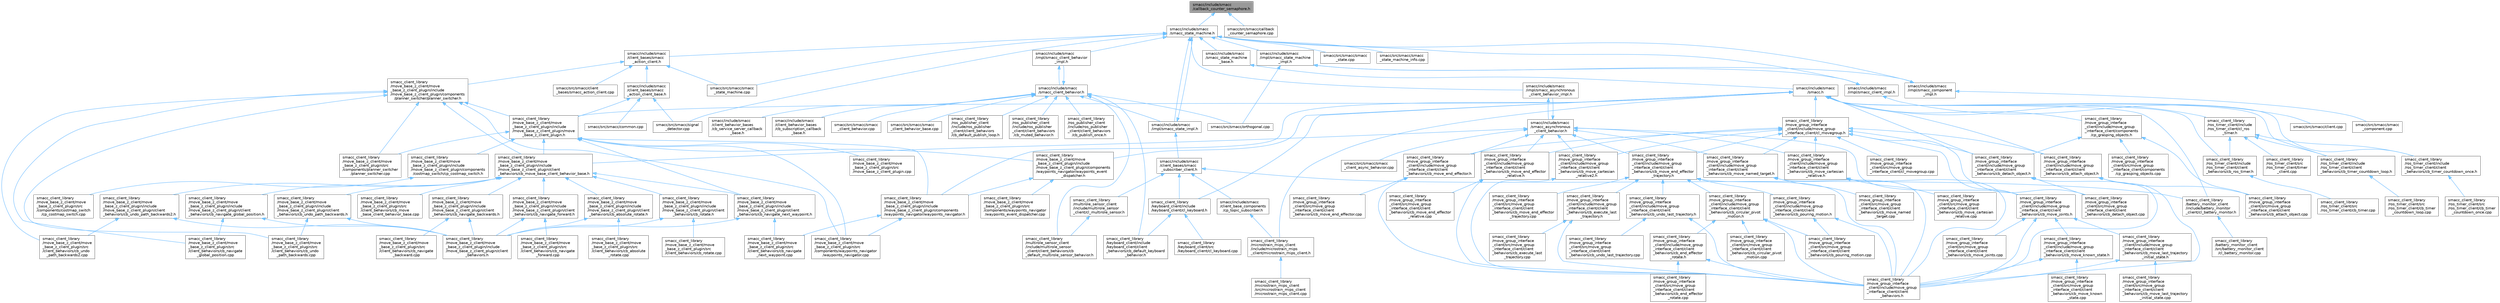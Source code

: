 digraph "smacc/include/smacc/callback_counter_semaphore.h"
{
 // LATEX_PDF_SIZE
  bgcolor="transparent";
  edge [fontname=Helvetica,fontsize=10,labelfontname=Helvetica,labelfontsize=10];
  node [fontname=Helvetica,fontsize=10,shape=box,height=0.2,width=0.4];
  Node1 [label="smacc/include/smacc\l/callback_counter_semaphore.h",height=0.2,width=0.4,color="gray40", fillcolor="grey60", style="filled", fontcolor="black",tooltip=" "];
  Node1 -> Node2 [dir="back",color="steelblue1",style="solid"];
  Node2 [label="smacc/include/smacc\l/smacc_state_machine.h",height=0.2,width=0.4,color="grey40", fillcolor="white", style="filled",URL="$smacc__state__machine_8h.html",tooltip=" "];
  Node2 -> Node3 [dir="back",color="steelblue1",style="solid"];
  Node3 [label="smacc/include/smacc\l/client_bases/smacc\l_action_client.h",height=0.2,width=0.4,color="grey40", fillcolor="white", style="filled",URL="$smacc__action__client_8h.html",tooltip=" "];
  Node3 -> Node4 [dir="back",color="steelblue1",style="solid"];
  Node4 [label="smacc/include/smacc\l/client_bases/smacc\l_action_client_base.h",height=0.2,width=0.4,color="grey40", fillcolor="white", style="filled",URL="$smacc__action__client__base_8h.html",tooltip=" "];
  Node4 -> Node5 [dir="back",color="steelblue1",style="solid"];
  Node5 [label="smacc/src/smacc/common.cpp",height=0.2,width=0.4,color="grey40", fillcolor="white", style="filled",URL="$common_8cpp.html",tooltip=" "];
  Node4 -> Node6 [dir="back",color="steelblue1",style="solid"];
  Node6 [label="smacc/src/smacc/signal\l_detector.cpp",height=0.2,width=0.4,color="grey40", fillcolor="white", style="filled",URL="$signal__detector_8cpp.html",tooltip=" "];
  Node4 -> Node7 [dir="back",color="steelblue1",style="solid"];
  Node7 [label="smacc_client_library\l/move_base_z_client/move\l_base_z_client_plugin/include\l/move_base_z_client_plugin/move\l_base_z_client_plugin.h",height=0.2,width=0.4,color="grey40", fillcolor="white", style="filled",URL="$move__base__z__client__plugin_8h.html",tooltip=" "];
  Node7 -> Node8 [dir="back",color="steelblue1",style="solid"];
  Node8 [label="smacc_client_library\l/move_base_z_client/move\l_base_z_client_plugin/include\l/move_base_z_client_plugin/client\l_behaviors/cb_move_base_client_behavior_base.h",height=0.2,width=0.4,color="grey40", fillcolor="white", style="filled",URL="$cb__move__base__client__behavior__base_8h.html",tooltip=" "];
  Node8 -> Node9 [dir="back",color="steelblue1",style="solid"];
  Node9 [label="smacc_client_library\l/move_base_z_client/move\l_base_z_client_plugin/include\l/move_base_z_client_plugin/client\l_behaviors/cb_absolute_rotate.h",height=0.2,width=0.4,color="grey40", fillcolor="white", style="filled",URL="$cb__absolute__rotate_8h.html",tooltip=" "];
  Node9 -> Node10 [dir="back",color="steelblue1",style="solid"];
  Node10 [label="smacc_client_library\l/move_base_z_client/move\l_base_z_client_plugin/include\l/move_base_z_client_plugin/client\l_behaviors.h",height=0.2,width=0.4,color="grey40", fillcolor="white", style="filled",URL="$move__base__z__client_2move__base__z__client__plugin_2include_2move__base__z__client__plugin_2client__behaviors_8h.html",tooltip=" "];
  Node9 -> Node11 [dir="back",color="steelblue1",style="solid"];
  Node11 [label="smacc_client_library\l/move_base_z_client/move\l_base_z_client_plugin/src\l/client_behaviors/cb_absolute\l_rotate.cpp",height=0.2,width=0.4,color="grey40", fillcolor="white", style="filled",URL="$cb__absolute__rotate_8cpp.html",tooltip=" "];
  Node8 -> Node12 [dir="back",color="steelblue1",style="solid"];
  Node12 [label="smacc_client_library\l/move_base_z_client/move\l_base_z_client_plugin/include\l/move_base_z_client_plugin/client\l_behaviors/cb_navigate_backwards.h",height=0.2,width=0.4,color="grey40", fillcolor="white", style="filled",URL="$cb__navigate__backwards_8h.html",tooltip=" "];
  Node12 -> Node10 [dir="back",color="steelblue1",style="solid"];
  Node12 -> Node13 [dir="back",color="steelblue1",style="solid"];
  Node13 [label="smacc_client_library\l/move_base_z_client/move\l_base_z_client_plugin/src\l/client_behaviors/cb_navigate\l_backward.cpp",height=0.2,width=0.4,color="grey40", fillcolor="white", style="filled",URL="$cb__navigate__backward_8cpp.html",tooltip=" "];
  Node8 -> Node14 [dir="back",color="steelblue1",style="solid"];
  Node14 [label="smacc_client_library\l/move_base_z_client/move\l_base_z_client_plugin/include\l/move_base_z_client_plugin/client\l_behaviors/cb_navigate_forward.h",height=0.2,width=0.4,color="grey40", fillcolor="white", style="filled",URL="$cb__navigate__forward_8h.html",tooltip=" "];
  Node14 -> Node10 [dir="back",color="steelblue1",style="solid"];
  Node14 -> Node15 [dir="back",color="steelblue1",style="solid"];
  Node15 [label="smacc_client_library\l/move_base_z_client/move\l_base_z_client_plugin/src\l/client_behaviors/cb_navigate\l_forward.cpp",height=0.2,width=0.4,color="grey40", fillcolor="white", style="filled",URL="$cb__navigate__forward_8cpp.html",tooltip=" "];
  Node8 -> Node16 [dir="back",color="steelblue1",style="solid"];
  Node16 [label="smacc_client_library\l/move_base_z_client/move\l_base_z_client_plugin/include\l/move_base_z_client_plugin/client\l_behaviors/cb_navigate_global_position.h",height=0.2,width=0.4,color="grey40", fillcolor="white", style="filled",URL="$cb__navigate__global__position_8h.html",tooltip=" "];
  Node16 -> Node10 [dir="back",color="steelblue1",style="solid"];
  Node16 -> Node17 [dir="back",color="steelblue1",style="solid"];
  Node17 [label="smacc_client_library\l/move_base_z_client/move\l_base_z_client_plugin/src\l/client_behaviors/cb_navigate\l_global_position.cpp",height=0.2,width=0.4,color="grey40", fillcolor="white", style="filled",URL="$cb__navigate__global__position_8cpp.html",tooltip=" "];
  Node8 -> Node18 [dir="back",color="steelblue1",style="solid"];
  Node18 [label="smacc_client_library\l/move_base_z_client/move\l_base_z_client_plugin/include\l/move_base_z_client_plugin/client\l_behaviors/cb_navigate_next_waypoint.h",height=0.2,width=0.4,color="grey40", fillcolor="white", style="filled",URL="$cb__navigate__next__waypoint_8h.html",tooltip=" "];
  Node18 -> Node10 [dir="back",color="steelblue1",style="solid"];
  Node18 -> Node19 [dir="back",color="steelblue1",style="solid"];
  Node19 [label="smacc_client_library\l/move_base_z_client/move\l_base_z_client_plugin/src\l/client_behaviors/cb_navigate\l_next_waypoint.cpp",height=0.2,width=0.4,color="grey40", fillcolor="white", style="filled",URL="$cb__navigate__next__waypoint_8cpp.html",tooltip=" "];
  Node8 -> Node20 [dir="back",color="steelblue1",style="solid"];
  Node20 [label="smacc_client_library\l/move_base_z_client/move\l_base_z_client_plugin/include\l/move_base_z_client_plugin/client\l_behaviors/cb_rotate.h",height=0.2,width=0.4,color="grey40", fillcolor="white", style="filled",URL="$cb__rotate_8h.html",tooltip=" "];
  Node20 -> Node10 [dir="back",color="steelblue1",style="solid"];
  Node20 -> Node21 [dir="back",color="steelblue1",style="solid"];
  Node21 [label="smacc_client_library\l/move_base_z_client/move\l_base_z_client_plugin/src\l/client_behaviors/cb_rotate.cpp",height=0.2,width=0.4,color="grey40", fillcolor="white", style="filled",URL="$cb__rotate_8cpp.html",tooltip=" "];
  Node8 -> Node22 [dir="back",color="steelblue1",style="solid"];
  Node22 [label="smacc_client_library\l/move_base_z_client/move\l_base_z_client_plugin/include\l/move_base_z_client_plugin/client\l_behaviors/cb_undo_path_backwards.h",height=0.2,width=0.4,color="grey40", fillcolor="white", style="filled",URL="$cb__undo__path__backwards_8h.html",tooltip=" "];
  Node22 -> Node10 [dir="back",color="steelblue1",style="solid"];
  Node22 -> Node23 [dir="back",color="steelblue1",style="solid"];
  Node23 [label="smacc_client_library\l/move_base_z_client/move\l_base_z_client_plugin/src\l/client_behaviors/cb_undo\l_path_backwards.cpp",height=0.2,width=0.4,color="grey40", fillcolor="white", style="filled",URL="$cb__undo__path__backwards_8cpp.html",tooltip=" "];
  Node8 -> Node24 [dir="back",color="steelblue1",style="solid"];
  Node24 [label="smacc_client_library\l/move_base_z_client/move\l_base_z_client_plugin/include\l/move_base_z_client_plugin/client\l_behaviors/cb_undo_path_backwards2.h",height=0.2,width=0.4,color="grey40", fillcolor="white", style="filled",URL="$cb__undo__path__backwards2_8h.html",tooltip=" "];
  Node24 -> Node10 [dir="back",color="steelblue1",style="solid"];
  Node24 -> Node25 [dir="back",color="steelblue1",style="solid"];
  Node25 [label="smacc_client_library\l/move_base_z_client/move\l_base_z_client_plugin/src\l/client_behaviors/cb_undo\l_path_backwards2.cpp",height=0.2,width=0.4,color="grey40", fillcolor="white", style="filled",URL="$cb__undo__path__backwards2_8cpp.html",tooltip=" "];
  Node8 -> Node26 [dir="back",color="steelblue1",style="solid"];
  Node26 [label="smacc_client_library\l/move_base_z_client/move\l_base_z_client_plugin/src\l/client_behaviors/cb_move\l_base_client_behavior_base.cpp",height=0.2,width=0.4,color="grey40", fillcolor="white", style="filled",URL="$cb__move__base__client__behavior__base_8cpp.html",tooltip=" "];
  Node7 -> Node18 [dir="back",color="steelblue1",style="solid"];
  Node7 -> Node27 [dir="back",color="steelblue1",style="solid"];
  Node27 [label="smacc_client_library\l/move_base_z_client/move\l_base_z_client_plugin/include\l/move_base_z_client_plugin/components\l/costmap_switch/cp_costmap_switch.h",height=0.2,width=0.4,color="grey40", fillcolor="white", style="filled",URL="$cp__costmap__switch_8h.html",tooltip=" "];
  Node27 -> Node28 [dir="back",color="steelblue1",style="solid"];
  Node28 [label="smacc_client_library\l/move_base_z_client/move\l_base_z_client_plugin/src\l/components/costmap_switch\l/cp_costmap_switch.cpp",height=0.2,width=0.4,color="grey40", fillcolor="white", style="filled",URL="$cp__costmap__switch_8cpp.html",tooltip=" "];
  Node7 -> Node29 [dir="back",color="steelblue1",style="solid"];
  Node29 [label="smacc_client_library\l/move_base_z_client/move\l_base_z_client_plugin/include\l/move_base_z_client_plugin/components\l/waypoints_navigator/waypoints_event\l_dispatcher.h",height=0.2,width=0.4,color="grey40", fillcolor="white", style="filled",URL="$waypoints__event__dispatcher_8h.html",tooltip=" "];
  Node29 -> Node30 [dir="back",color="steelblue1",style="solid"];
  Node30 [label="smacc_client_library\l/move_base_z_client/move\l_base_z_client_plugin/include\l/move_base_z_client_plugin/components\l/waypoints_navigator/waypoints_navigator.h",height=0.2,width=0.4,color="grey40", fillcolor="white", style="filled",URL="$waypoints__navigator_8h.html",tooltip=" "];
  Node30 -> Node19 [dir="back",color="steelblue1",style="solid"];
  Node30 -> Node31 [dir="back",color="steelblue1",style="solid"];
  Node31 [label="smacc_client_library\l/move_base_z_client/move\l_base_z_client_plugin/src\l/components/waypoints_navigator\l/waypoints_navigator.cpp",height=0.2,width=0.4,color="grey40", fillcolor="white", style="filled",URL="$waypoints__navigator_8cpp.html",tooltip=" "];
  Node29 -> Node32 [dir="back",color="steelblue1",style="solid"];
  Node32 [label="smacc_client_library\l/move_base_z_client/move\l_base_z_client_plugin/src\l/components/waypoints_navigator\l/waypoints_event_dispatcher.cpp",height=0.2,width=0.4,color="grey40", fillcolor="white", style="filled",URL="$waypoints__event__dispatcher_8cpp.html",tooltip=" "];
  Node7 -> Node30 [dir="back",color="steelblue1",style="solid"];
  Node7 -> Node33 [dir="back",color="steelblue1",style="solid"];
  Node33 [label="smacc_client_library\l/move_base_z_client/move\l_base_z_client_plugin/src\l/components/planner_switcher\l/planner_switcher.cpp",height=0.2,width=0.4,color="grey40", fillcolor="white", style="filled",URL="$planner__switcher_8cpp.html",tooltip=" "];
  Node7 -> Node31 [dir="back",color="steelblue1",style="solid"];
  Node7 -> Node34 [dir="back",color="steelblue1",style="solid"];
  Node34 [label="smacc_client_library\l/move_base_z_client/move\l_base_z_client_plugin/src\l/move_base_z_client_plugin.cpp",height=0.2,width=0.4,color="grey40", fillcolor="white", style="filled",URL="$move__base__z__client__plugin_8cpp.html",tooltip=" "];
  Node3 -> Node35 [dir="back",color="steelblue1",style="solid"];
  Node35 [label="smacc/src/smacc/client\l_bases/smacc_action_client.cpp",height=0.2,width=0.4,color="grey40", fillcolor="white", style="filled",URL="$smacc__action__client_8cpp.html",tooltip=" "];
  Node3 -> Node36 [dir="back",color="steelblue1",style="solid"];
  Node36 [label="smacc/src/smacc/smacc\l_state_machine.cpp",height=0.2,width=0.4,color="grey40", fillcolor="white", style="filled",URL="$smacc__state__machine_8cpp.html",tooltip=" "];
  Node3 -> Node37 [dir="back",color="steelblue1",style="solid"];
  Node37 [label="smacc_client_library\l/move_base_z_client/move\l_base_z_client_plugin/include\l/move_base_z_client_plugin/components\l/planner_switcher/planner_switcher.h",height=0.2,width=0.4,color="grey40", fillcolor="white", style="filled",URL="$planner__switcher_8h.html",tooltip=" "];
  Node37 -> Node8 [dir="back",color="steelblue1",style="solid"];
  Node37 -> Node7 [dir="back",color="steelblue1",style="solid"];
  Node37 -> Node17 [dir="back",color="steelblue1",style="solid"];
  Node37 -> Node23 [dir="back",color="steelblue1",style="solid"];
  Node37 -> Node25 [dir="back",color="steelblue1",style="solid"];
  Node37 -> Node33 [dir="back",color="steelblue1",style="solid"];
  Node37 -> Node31 [dir="back",color="steelblue1",style="solid"];
  Node2 -> Node38 [dir="back",color="steelblue1",style="solid"];
  Node38 [label="smacc/include/smacc\l/impl/smacc_asynchronous\l_client_behavior_impl.h",height=0.2,width=0.4,color="grey40", fillcolor="white", style="filled",URL="$smacc__asynchronous__client__behavior__impl_8h.html",tooltip=" "];
  Node38 -> Node39 [dir="back",color="steelblue1",style="solid"];
  Node39 [label="smacc/include/smacc\l/smacc_asynchronous\l_client_behavior.h",height=0.2,width=0.4,color="grey40", fillcolor="white", style="filled",URL="$smacc__asynchronous__client__behavior_8h.html",tooltip=" "];
  Node39 -> Node38 [dir="back",color="steelblue1",style="solid"];
  Node39 -> Node40 [dir="back",color="steelblue1",style="solid"];
  Node40 [label="smacc/src/smacc/smacc\l_client_async_behavior.cpp",height=0.2,width=0.4,color="grey40", fillcolor="white", style="filled",URL="$smacc__client__async__behavior_8cpp.html",tooltip=" "];
  Node39 -> Node8 [dir="back",color="steelblue1",style="solid"];
  Node39 -> Node41 [dir="back",color="steelblue1",style="solid"];
  Node41 [label="smacc_client_library\l/move_group_interface\l_client/include/move_group\l_interface_client/client\l_behaviors/cb_move_cartesian\l_relative.h",height=0.2,width=0.4,color="grey40", fillcolor="white", style="filled",URL="$cb__move__cartesian__relative_8h.html",tooltip=" "];
  Node41 -> Node42 [dir="back",color="steelblue1",style="solid"];
  Node42 [label="smacc_client_library\l/move_group_interface\l_client/include/move_group\l_interface_client/client\l_behaviors.h",height=0.2,width=0.4,color="grey40", fillcolor="white", style="filled",URL="$move__group__interface__client_2include_2move__group__interface__client_2client__behaviors_8h.html",tooltip=" "];
  Node41 -> Node43 [dir="back",color="steelblue1",style="solid"];
  Node43 [label="smacc_client_library\l/move_group_interface\l_client/src/move_group\l_interface_client/client\l_behaviors/cb_move_cartesian\l_relative.cpp",height=0.2,width=0.4,color="grey40", fillcolor="white", style="filled",URL="$cb__move__cartesian__relative_8cpp.html",tooltip=" "];
  Node39 -> Node44 [dir="back",color="steelblue1",style="solid"];
  Node44 [label="smacc_client_library\l/move_group_interface\l_client/include/move_group\l_interface_client/client\l_behaviors/cb_move_cartesian\l_relative2.h",height=0.2,width=0.4,color="grey40", fillcolor="white", style="filled",URL="$cb__move__cartesian__relative2_8h.html",tooltip=" "];
  Node44 -> Node42 [dir="back",color="steelblue1",style="solid"];
  Node39 -> Node45 [dir="back",color="steelblue1",style="solid"];
  Node45 [label="smacc_client_library\l/move_group_interface\l_client/include/move_group\l_interface_client/client\l_behaviors/cb_move_end_effector.h",height=0.2,width=0.4,color="grey40", fillcolor="white", style="filled",URL="$cb__move__end__effector_8h.html",tooltip=" "];
  Node45 -> Node42 [dir="back",color="steelblue1",style="solid"];
  Node45 -> Node46 [dir="back",color="steelblue1",style="solid"];
  Node46 [label="smacc_client_library\l/move_group_interface\l_client/src/move_group\l_interface_client/client\l_behaviors/cb_move_end_effector.cpp",height=0.2,width=0.4,color="grey40", fillcolor="white", style="filled",URL="$cb__move__end__effector_8cpp.html",tooltip=" "];
  Node39 -> Node47 [dir="back",color="steelblue1",style="solid"];
  Node47 [label="smacc_client_library\l/move_group_interface\l_client/include/move_group\l_interface_client/client\l_behaviors/cb_move_end_effector\l_relative.h",height=0.2,width=0.4,color="grey40", fillcolor="white", style="filled",URL="$cb__move__end__effector__relative_8h.html",tooltip=" "];
  Node47 -> Node42 [dir="back",color="steelblue1",style="solid"];
  Node47 -> Node48 [dir="back",color="steelblue1",style="solid"];
  Node48 [label="smacc_client_library\l/move_group_interface\l_client/src/move_group\l_interface_client/client\l_behaviors/cb_move_end_effector\l_relative.cpp",height=0.2,width=0.4,color="grey40", fillcolor="white", style="filled",URL="$cb__move__end__effector__relative_8cpp.html",tooltip=" "];
  Node39 -> Node49 [dir="back",color="steelblue1",style="solid"];
  Node49 [label="smacc_client_library\l/move_group_interface\l_client/include/move_group\l_interface_client/client\l_behaviors/cb_move_end_effector\l_trajectory.h",height=0.2,width=0.4,color="grey40", fillcolor="white", style="filled",URL="$cb__move__end__effector__trajectory_8h.html",tooltip=" "];
  Node49 -> Node42 [dir="back",color="steelblue1",style="solid"];
  Node49 -> Node50 [dir="back",color="steelblue1",style="solid"];
  Node50 [label="smacc_client_library\l/move_group_interface\l_client/include/move_group\l_interface_client/client\l_behaviors/cb_circular_pivot\l_motion.h",height=0.2,width=0.4,color="grey40", fillcolor="white", style="filled",URL="$cb__circular__pivot__motion_8h.html",tooltip=" "];
  Node50 -> Node42 [dir="back",color="steelblue1",style="solid"];
  Node50 -> Node51 [dir="back",color="steelblue1",style="solid"];
  Node51 [label="smacc_client_library\l/move_group_interface\l_client/include/move_group\l_interface_client/client\l_behaviors/cb_end_effector\l_rotate.h",height=0.2,width=0.4,color="grey40", fillcolor="white", style="filled",URL="$cb__end__effector__rotate_8h.html",tooltip=" "];
  Node51 -> Node42 [dir="back",color="steelblue1",style="solid"];
  Node51 -> Node52 [dir="back",color="steelblue1",style="solid"];
  Node52 [label="smacc_client_library\l/move_group_interface\l_client/src/move_group\l_interface_client/client\l_behaviors/cb_end_effector\l_rotate.cpp",height=0.2,width=0.4,color="grey40", fillcolor="white", style="filled",URL="$cb__end__effector__rotate_8cpp.html",tooltip=" "];
  Node50 -> Node53 [dir="back",color="steelblue1",style="solid"];
  Node53 [label="smacc_client_library\l/move_group_interface\l_client/src/move_group\l_interface_client/client\l_behaviors/cb_circular_pivot\l_motion.cpp",height=0.2,width=0.4,color="grey40", fillcolor="white", style="filled",URL="$cb__circular__pivot__motion_8cpp.html",tooltip=" "];
  Node50 -> Node54 [dir="back",color="steelblue1",style="solid"];
  Node54 [label="smacc_client_library\l/move_group_interface\l_client/src/move_group\l_interface_client/client\l_behaviors/cb_pouring_motion.cpp",height=0.2,width=0.4,color="grey40", fillcolor="white", style="filled",URL="$cb__pouring__motion_8cpp.html",tooltip=" "];
  Node49 -> Node55 [dir="back",color="steelblue1",style="solid"];
  Node55 [label="smacc_client_library\l/move_group_interface\l_client/include/move_group\l_interface_client/client\l_behaviors/cb_execute_last\l_trajectory.h",height=0.2,width=0.4,color="grey40", fillcolor="white", style="filled",URL="$cb__execute__last__trajectory_8h.html",tooltip=" "];
  Node55 -> Node42 [dir="back",color="steelblue1",style="solid"];
  Node55 -> Node56 [dir="back",color="steelblue1",style="solid"];
  Node56 [label="smacc_client_library\l/move_group_interface\l_client/src/move_group\l_interface_client/client\l_behaviors/cb_execute_last\l_trajectory.cpp",height=0.2,width=0.4,color="grey40", fillcolor="white", style="filled",URL="$cb__execute__last__trajectory_8cpp.html",tooltip=" "];
  Node49 -> Node57 [dir="back",color="steelblue1",style="solid"];
  Node57 [label="smacc_client_library\l/move_group_interface\l_client/include/move_group\l_interface_client/client\l_behaviors/cb_pouring_motion.h",height=0.2,width=0.4,color="grey40", fillcolor="white", style="filled",URL="$cb__pouring__motion_8h.html",tooltip=" "];
  Node57 -> Node42 [dir="back",color="steelblue1",style="solid"];
  Node57 -> Node54 [dir="back",color="steelblue1",style="solid"];
  Node49 -> Node58 [dir="back",color="steelblue1",style="solid"];
  Node58 [label="smacc_client_library\l/move_group_interface\l_client/include/move_group\l_interface_client/client\l_behaviors/cb_undo_last_trajectory.h",height=0.2,width=0.4,color="grey40", fillcolor="white", style="filled",URL="$cb__undo__last__trajectory_8h.html",tooltip=" "];
  Node58 -> Node42 [dir="back",color="steelblue1",style="solid"];
  Node58 -> Node59 [dir="back",color="steelblue1",style="solid"];
  Node59 [label="smacc_client_library\l/move_group_interface\l_client/src/move_group\l_interface_client/client\l_behaviors/cb_undo_last_trajectory.cpp",height=0.2,width=0.4,color="grey40", fillcolor="white", style="filled",URL="$cb__undo__last__trajectory_8cpp.html",tooltip=" "];
  Node49 -> Node60 [dir="back",color="steelblue1",style="solid"];
  Node60 [label="smacc_client_library\l/move_group_interface\l_client/src/move_group\l_interface_client/client\l_behaviors/cb_move_end_effector\l_trajectory.cpp",height=0.2,width=0.4,color="grey40", fillcolor="white", style="filled",URL="$cb__move__end__effector__trajectory_8cpp.html",tooltip=" "];
  Node39 -> Node61 [dir="back",color="steelblue1",style="solid"];
  Node61 [label="smacc_client_library\l/move_group_interface\l_client/include/move_group\l_interface_client/client\l_behaviors/cb_move_joints.h",height=0.2,width=0.4,color="grey40", fillcolor="white", style="filled",URL="$cb__move__joints_8h.html",tooltip=" "];
  Node61 -> Node42 [dir="back",color="steelblue1",style="solid"];
  Node61 -> Node62 [dir="back",color="steelblue1",style="solid"];
  Node62 [label="smacc_client_library\l/move_group_interface\l_client/include/move_group\l_interface_client/client\l_behaviors/cb_move_known_state.h",height=0.2,width=0.4,color="grey40", fillcolor="white", style="filled",URL="$cb__move__known__state_8h.html",tooltip=" "];
  Node62 -> Node42 [dir="back",color="steelblue1",style="solid"];
  Node62 -> Node63 [dir="back",color="steelblue1",style="solid"];
  Node63 [label="smacc_client_library\l/move_group_interface\l_client/src/move_group\l_interface_client/client\l_behaviors/cb_move_known\l_state.cpp",height=0.2,width=0.4,color="grey40", fillcolor="white", style="filled",URL="$cb__move__known__state_8cpp.html",tooltip=" "];
  Node61 -> Node64 [dir="back",color="steelblue1",style="solid"];
  Node64 [label="smacc_client_library\l/move_group_interface\l_client/include/move_group\l_interface_client/client\l_behaviors/cb_move_last_trajectory\l_initial_state.h",height=0.2,width=0.4,color="grey40", fillcolor="white", style="filled",URL="$cb__move__last__trajectory__initial__state_8h.html",tooltip=" "];
  Node64 -> Node42 [dir="back",color="steelblue1",style="solid"];
  Node64 -> Node65 [dir="back",color="steelblue1",style="solid"];
  Node65 [label="smacc_client_library\l/move_group_interface\l_client/src/move_group\l_interface_client/client\l_behaviors/cb_move_last_trajectory\l_initial_state.cpp",height=0.2,width=0.4,color="grey40", fillcolor="white", style="filled",URL="$cb__move__last__trajectory__initial__state_8cpp.html",tooltip=" "];
  Node61 -> Node66 [dir="back",color="steelblue1",style="solid"];
  Node66 [label="smacc_client_library\l/move_group_interface\l_client/src/move_group\l_interface_client/client\l_behaviors/cb_move_joints.cpp",height=0.2,width=0.4,color="grey40", fillcolor="white", style="filled",URL="$cb__move__joints_8cpp.html",tooltip=" "];
  Node39 -> Node67 [dir="back",color="steelblue1",style="solid"];
  Node67 [label="smacc_client_library\l/move_group_interface\l_client/include/move_group\l_interface_client/client\l_behaviors/cb_move_named_target.h",height=0.2,width=0.4,color="grey40", fillcolor="white", style="filled",URL="$cb__move__named__target_8h.html",tooltip=" "];
  Node67 -> Node42 [dir="back",color="steelblue1",style="solid"];
  Node67 -> Node68 [dir="back",color="steelblue1",style="solid"];
  Node68 [label="smacc_client_library\l/move_group_interface\l_client/src/move_group\l_interface_client/client\l_behaviors/cb_move_named\l_target.cpp",height=0.2,width=0.4,color="grey40", fillcolor="white", style="filled",URL="$cb__move__named__target_8cpp.html",tooltip=" "];
  Node2 -> Node69 [dir="back",color="steelblue1",style="solid"];
  Node69 [label="smacc/include/smacc\l/impl/smacc_client_behavior\l_impl.h",height=0.2,width=0.4,color="grey40", fillcolor="white", style="filled",URL="$smacc__client__behavior__impl_8h.html",tooltip=" "];
  Node69 -> Node70 [dir="back",color="steelblue1",style="solid"];
  Node70 [label="smacc/include/smacc\l/smacc_client_behavior.h",height=0.2,width=0.4,color="grey40", fillcolor="white", style="filled",URL="$smacc__client__behavior_8h.html",tooltip=" "];
  Node70 -> Node71 [dir="back",color="steelblue1",style="solid"];
  Node71 [label="smacc/include/smacc\l/client_behavior_bases\l/cb_service_server_callback\l_base.h",height=0.2,width=0.4,color="grey40", fillcolor="white", style="filled",URL="$cb__service__server__callback__base_8h.html",tooltip=" "];
  Node70 -> Node72 [dir="back",color="steelblue1",style="solid"];
  Node72 [label="smacc/include/smacc\l/client_behavior_bases\l/cb_subscription_callback\l_base.h",height=0.2,width=0.4,color="grey40", fillcolor="white", style="filled",URL="$cb__subscription__callback__base_8h.html",tooltip=" "];
  Node70 -> Node69 [dir="back",color="steelblue1",style="solid"];
  Node70 -> Node73 [dir="back",color="steelblue1",style="solid"];
  Node73 [label="smacc/include/smacc\l/impl/smacc_state_impl.h",height=0.2,width=0.4,color="grey40", fillcolor="white", style="filled",URL="$smacc__state__impl_8h.html",tooltip=" "];
  Node73 -> Node74 [dir="back",color="steelblue1",style="solid"];
  Node74 [label="smacc/include/smacc\l/client_bases/smacc\l_subscriber_client.h",height=0.2,width=0.4,color="grey40", fillcolor="white", style="filled",URL="$smacc__subscriber__client_8h.html",tooltip=" "];
  Node74 -> Node75 [dir="back",color="steelblue1",style="solid"];
  Node75 [label="smacc/include/smacc\l/client_base_components\l/cp_topic_subscriber.h",height=0.2,width=0.4,color="grey40", fillcolor="white", style="filled",URL="$cp__topic__subscriber_8h.html",tooltip=" "];
  Node75 -> Node76 [dir="back",color="steelblue1",style="solid"];
  Node76 [label="smacc_client_library\l/microstrain_mips_client\l/include/microstrain_mips\l_client/microstrain_mips_client.h",height=0.2,width=0.4,color="grey40", fillcolor="white", style="filled",URL="$microstrain__mips__client_8h.html",tooltip=" "];
  Node76 -> Node77 [dir="back",color="steelblue1",style="solid"];
  Node77 [label="smacc_client_library\l/microstrain_mips_client\l/src/microstrain_mips_client\l/microstrain_mips_client.cpp",height=0.2,width=0.4,color="grey40", fillcolor="white", style="filled",URL="$microstrain__mips__client_8cpp.html",tooltip=" "];
  Node74 -> Node78 [dir="back",color="steelblue1",style="solid"];
  Node78 [label="smacc_client_library\l/battery_monitor_client\l/include/battery_monitor\l_client/cl_battery_monitor.h",height=0.2,width=0.4,color="grey40", fillcolor="white", style="filled",URL="$cl__battery__monitor_8h.html",tooltip=" "];
  Node78 -> Node79 [dir="back",color="steelblue1",style="solid"];
  Node79 [label="smacc_client_library\l/battery_monitor_client\l/src/battery_monitor_client\l/cl_battery_monitor.cpp",height=0.2,width=0.4,color="grey40", fillcolor="white", style="filled",URL="$cl__battery__monitor_8cpp.html",tooltip=" "];
  Node74 -> Node80 [dir="back",color="steelblue1",style="solid"];
  Node80 [label="smacc_client_library\l/keyboard_client/include\l/keyboard_client/cl_keyboard.h",height=0.2,width=0.4,color="grey40", fillcolor="white", style="filled",URL="$cl__keyboard_8h.html",tooltip=" "];
  Node80 -> Node81 [dir="back",color="steelblue1",style="solid"];
  Node81 [label="smacc_client_library\l/keyboard_client/include\l/keyboard_client/client\l_behaviors/cb_default_keyboard\l_behavior.h",height=0.2,width=0.4,color="grey40", fillcolor="white", style="filled",URL="$cb__default__keyboard__behavior_8h.html",tooltip=" "];
  Node80 -> Node82 [dir="back",color="steelblue1",style="solid"];
  Node82 [label="smacc_client_library\l/keyboard_client/src\l/keyboard_client/cl_keyboard.cpp",height=0.2,width=0.4,color="grey40", fillcolor="white", style="filled",URL="$cl__keyboard_8cpp.html",tooltip=" "];
  Node74 -> Node83 [dir="back",color="steelblue1",style="solid"];
  Node83 [label="smacc_client_library\l/multirole_sensor_client\l/include/multirole_sensor\l_client/cl_multirole_sensor.h",height=0.2,width=0.4,color="grey40", fillcolor="white", style="filled",URL="$cl__multirole__sensor_8h.html",tooltip=" "];
  Node83 -> Node84 [dir="back",color="steelblue1",style="solid"];
  Node84 [label="smacc_client_library\l/multirole_sensor_client\l/include/multirole_sensor\l_client/client_behaviors/cb\l_default_multirole_sensor_behavior.h",height=0.2,width=0.4,color="grey40", fillcolor="white", style="filled",URL="$cb__default__multirole__sensor__behavior_8h.html",tooltip=" "];
  Node73 -> Node2 [dir="back",color="steelblue1",style="solid"];
  Node70 -> Node85 [dir="back",color="steelblue1",style="solid"];
  Node85 [label="smacc/src/smacc/orthogonal.cpp",height=0.2,width=0.4,color="grey40", fillcolor="white", style="filled",URL="$orthogonal_8cpp.html",tooltip=" "];
  Node70 -> Node86 [dir="back",color="steelblue1",style="solid"];
  Node86 [label="smacc/src/smacc/smacc\l_client_behavior.cpp",height=0.2,width=0.4,color="grey40", fillcolor="white", style="filled",URL="$smacc__client__behavior_8cpp.html",tooltip=" "];
  Node70 -> Node87 [dir="back",color="steelblue1",style="solid"];
  Node87 [label="smacc/src/smacc/smacc\l_client_behavior_base.cpp",height=0.2,width=0.4,color="grey40", fillcolor="white", style="filled",URL="$smacc__client__behavior__base_8cpp.html",tooltip=" "];
  Node70 -> Node81 [dir="back",color="steelblue1",style="solid"];
  Node70 -> Node84 [dir="back",color="steelblue1",style="solid"];
  Node70 -> Node88 [dir="back",color="steelblue1",style="solid"];
  Node88 [label="smacc_client_library\l/ros_publisher_client\l/include/ros_publisher\l_client/client_behaviors\l/cb_default_publish_loop.h",height=0.2,width=0.4,color="grey40", fillcolor="white", style="filled",URL="$cb__default__publish__loop_8h.html",tooltip=" "];
  Node70 -> Node89 [dir="back",color="steelblue1",style="solid"];
  Node89 [label="smacc_client_library\l/ros_publisher_client\l/include/ros_publisher\l_client/client_behaviors\l/cb_muted_behavior.h",height=0.2,width=0.4,color="grey40", fillcolor="white", style="filled",URL="$cb__muted__behavior_8h.html",tooltip=" "];
  Node70 -> Node90 [dir="back",color="steelblue1",style="solid"];
  Node90 [label="smacc_client_library\l/ros_publisher_client\l/include/ros_publisher\l_client/client_behaviors\l/cb_publish_once.h",height=0.2,width=0.4,color="grey40", fillcolor="white", style="filled",URL="$cb__publish__once_8h.html",tooltip=" "];
  Node2 -> Node73 [dir="back",color="steelblue1",style="solid"];
  Node2 -> Node91 [dir="back",color="steelblue1",style="solid"];
  Node91 [label="smacc/include/smacc\l/impl/smacc_state_machine\l_impl.h",height=0.2,width=0.4,color="grey40", fillcolor="white", style="filled",URL="$smacc__state__machine__impl_8h.html",tooltip=" "];
  Node91 -> Node92 [dir="back",color="steelblue1",style="solid"];
  Node92 [label="smacc/include/smacc\l/impl/smacc_client_impl.h",height=0.2,width=0.4,color="grey40", fillcolor="white", style="filled",URL="$smacc__client__impl_8h.html",tooltip=" "];
  Node92 -> Node2 [dir="back",color="steelblue1",style="solid"];
  Node92 -> Node93 [dir="back",color="steelblue1",style="solid"];
  Node93 [label="smacc/src/smacc/client.cpp",height=0.2,width=0.4,color="grey40", fillcolor="white", style="filled",URL="$client_8cpp.html",tooltip=" "];
  Node91 -> Node94 [dir="back",color="steelblue1",style="solid"];
  Node94 [label="smacc/include/smacc\l/impl/smacc_component\l_impl.h",height=0.2,width=0.4,color="grey40", fillcolor="white", style="filled",URL="$smacc__component__impl_8h.html",tooltip=" "];
  Node94 -> Node2 [dir="back",color="steelblue1",style="solid"];
  Node94 -> Node95 [dir="back",color="steelblue1",style="solid"];
  Node95 [label="smacc/src/smacc/smacc\l_component.cpp",height=0.2,width=0.4,color="grey40", fillcolor="white", style="filled",URL="$smacc__component_8cpp.html",tooltip=" "];
  Node91 -> Node85 [dir="back",color="steelblue1",style="solid"];
  Node2 -> Node96 [dir="back",color="steelblue1",style="solid"];
  Node96 [label="smacc/include/smacc\l/smacc_state_machine\l_base.h",height=0.2,width=0.4,color="grey40", fillcolor="white", style="filled",URL="$smacc__state__machine__base_8h.html",tooltip=" "];
  Node96 -> Node97 [dir="back",color="steelblue1",style="solid"];
  Node97 [label="smacc/include/smacc\l/smacc.h",height=0.2,width=0.4,color="grey40", fillcolor="white", style="filled",URL="$smacc_8h.html",tooltip=" "];
  Node97 -> Node78 [dir="back",color="steelblue1",style="solid"];
  Node97 -> Node80 [dir="back",color="steelblue1",style="solid"];
  Node97 -> Node76 [dir="back",color="steelblue1",style="solid"];
  Node97 -> Node29 [dir="back",color="steelblue1",style="solid"];
  Node97 -> Node30 [dir="back",color="steelblue1",style="solid"];
  Node97 -> Node7 [dir="back",color="steelblue1",style="solid"];
  Node97 -> Node98 [dir="back",color="steelblue1",style="solid"];
  Node98 [label="smacc_client_library\l/move_group_interface\l_client/include/move_group\l_interface_client/cl_movegroup.h",height=0.2,width=0.4,color="grey40", fillcolor="white", style="filled",URL="$cl__movegroup_8h.html",tooltip=" "];
  Node98 -> Node99 [dir="back",color="steelblue1",style="solid"];
  Node99 [label="smacc_client_library\l/move_group_interface\l_client/include/move_group\l_interface_client/client\l_behaviors/cb_attach_object.h",height=0.2,width=0.4,color="grey40", fillcolor="white", style="filled",URL="$cb__attach__object_8h.html",tooltip=" "];
  Node99 -> Node42 [dir="back",color="steelblue1",style="solid"];
  Node99 -> Node100 [dir="back",color="steelblue1",style="solid"];
  Node100 [label="smacc_client_library\l/move_group_interface\l_client/src/move_group\l_interface_client/client\l_behaviors/cb_attach_object.cpp",height=0.2,width=0.4,color="grey40", fillcolor="white", style="filled",URL="$cb__attach__object_8cpp.html",tooltip=" "];
  Node98 -> Node101 [dir="back",color="steelblue1",style="solid"];
  Node101 [label="smacc_client_library\l/move_group_interface\l_client/include/move_group\l_interface_client/client\l_behaviors/cb_detach_object.h",height=0.2,width=0.4,color="grey40", fillcolor="white", style="filled",URL="$cb__detach__object_8h.html",tooltip=" "];
  Node101 -> Node42 [dir="back",color="steelblue1",style="solid"];
  Node101 -> Node102 [dir="back",color="steelblue1",style="solid"];
  Node102 [label="smacc_client_library\l/move_group_interface\l_client/src/move_group\l_interface_client/client\l_behaviors/cb_detach_object.cpp",height=0.2,width=0.4,color="grey40", fillcolor="white", style="filled",URL="$cb__detach__object_8cpp.html",tooltip=" "];
  Node98 -> Node41 [dir="back",color="steelblue1",style="solid"];
  Node98 -> Node44 [dir="back",color="steelblue1",style="solid"];
  Node98 -> Node45 [dir="back",color="steelblue1",style="solid"];
  Node98 -> Node47 [dir="back",color="steelblue1",style="solid"];
  Node98 -> Node49 [dir="back",color="steelblue1",style="solid"];
  Node98 -> Node61 [dir="back",color="steelblue1",style="solid"];
  Node98 -> Node67 [dir="back",color="steelblue1",style="solid"];
  Node98 -> Node103 [dir="back",color="steelblue1",style="solid"];
  Node103 [label="smacc_client_library\l/move_group_interface\l_client/src/move_group\l_interface_client/cl_movegroup.cpp",height=0.2,width=0.4,color="grey40", fillcolor="white", style="filled",URL="$cl__movegroup_8cpp.html",tooltip=" "];
  Node98 -> Node102 [dir="back",color="steelblue1",style="solid"];
  Node97 -> Node99 [dir="back",color="steelblue1",style="solid"];
  Node97 -> Node101 [dir="back",color="steelblue1",style="solid"];
  Node97 -> Node104 [dir="back",color="steelblue1",style="solid"];
  Node104 [label="smacc_client_library\l/move_group_interface\l_client/include/move_group\l_interface_client/components\l/cp_grasping_objects.h",height=0.2,width=0.4,color="grey40", fillcolor="white", style="filled",URL="$cp__grasping__objects_8h.html",tooltip=" "];
  Node104 -> Node101 [dir="back",color="steelblue1",style="solid"];
  Node104 -> Node100 [dir="back",color="steelblue1",style="solid"];
  Node104 -> Node105 [dir="back",color="steelblue1",style="solid"];
  Node105 [label="smacc_client_library\l/move_group_interface\l_client/src/move_group\l_interface_client/components\l/cp_grasping_objects.cpp",height=0.2,width=0.4,color="grey40", fillcolor="white", style="filled",URL="$cp__grasping__objects_8cpp.html",tooltip=" "];
  Node97 -> Node106 [dir="back",color="steelblue1",style="solid"];
  Node106 [label="smacc_client_library\l/ros_timer_client/include\l/ros_timer_client/cl_ros\l_timer.h",height=0.2,width=0.4,color="grey40", fillcolor="white", style="filled",URL="$cl__ros__timer_8h.html",tooltip=" "];
  Node106 -> Node107 [dir="back",color="steelblue1",style="solid"];
  Node107 [label="smacc_client_library\l/ros_timer_client/include\l/ros_timer_client/client\l_behaviors/cb_ros_timer.h",height=0.2,width=0.4,color="grey40", fillcolor="white", style="filled",URL="$cb__ros__timer_8h.html",tooltip=" "];
  Node107 -> Node108 [dir="back",color="steelblue1",style="solid"];
  Node108 [label="smacc_client_library\l/ros_timer_client/src\l/ros_timer_client/cb_timer.cpp",height=0.2,width=0.4,color="grey40", fillcolor="white", style="filled",URL="$cb__timer_8cpp.html",tooltip=" "];
  Node106 -> Node109 [dir="back",color="steelblue1",style="solid"];
  Node109 [label="smacc_client_library\l/ros_timer_client/include\l/ros_timer_client/client\l_behaviors/cb_timer_countdown_loop.h",height=0.2,width=0.4,color="grey40", fillcolor="white", style="filled",URL="$cb__timer__countdown__loop_8h.html",tooltip=" "];
  Node109 -> Node110 [dir="back",color="steelblue1",style="solid"];
  Node110 [label="smacc_client_library\l/ros_timer_client/src\l/ros_timer_client/cb_timer\l_countdown_loop.cpp",height=0.2,width=0.4,color="grey40", fillcolor="white", style="filled",URL="$cb__timer__countdown__loop_8cpp.html",tooltip=" "];
  Node106 -> Node111 [dir="back",color="steelblue1",style="solid"];
  Node111 [label="smacc_client_library\l/ros_timer_client/include\l/ros_timer_client/client\l_behaviors/cb_timer_countdown_once.h",height=0.2,width=0.4,color="grey40", fillcolor="white", style="filled",URL="$cb__timer__countdown__once_8h.html",tooltip=" "];
  Node111 -> Node112 [dir="back",color="steelblue1",style="solid"];
  Node112 [label="smacc_client_library\l/ros_timer_client/src\l/ros_timer_client/cb_timer\l_countdown_once.cpp",height=0.2,width=0.4,color="grey40", fillcolor="white", style="filled",URL="$cb__timer__countdown__once_8cpp.html",tooltip=" "];
  Node106 -> Node113 [dir="back",color="steelblue1",style="solid"];
  Node113 [label="smacc_client_library\l/ros_timer_client/src\l/ros_timer_client/timer\l_client.cpp",height=0.2,width=0.4,color="grey40", fillcolor="white", style="filled",URL="$timer__client_8cpp.html",tooltip=" "];
  Node97 -> Node107 [dir="back",color="steelblue1",style="solid"];
  Node97 -> Node109 [dir="back",color="steelblue1",style="solid"];
  Node97 -> Node111 [dir="back",color="steelblue1",style="solid"];
  Node2 -> Node6 [dir="back",color="steelblue1",style="solid"];
  Node2 -> Node114 [dir="back",color="steelblue1",style="solid"];
  Node114 [label="smacc/src/smacc/smacc\l_state.cpp",height=0.2,width=0.4,color="grey40", fillcolor="white", style="filled",URL="$smacc__state_8cpp.html",tooltip=" "];
  Node2 -> Node36 [dir="back",color="steelblue1",style="solid"];
  Node2 -> Node115 [dir="back",color="steelblue1",style="solid"];
  Node115 [label="smacc/src/smacc/smacc\l_state_machine_info.cpp",height=0.2,width=0.4,color="grey40", fillcolor="white", style="filled",URL="$smacc__state__machine__info_8cpp.html",tooltip=" "];
  Node1 -> Node116 [dir="back",color="steelblue1",style="solid"];
  Node116 [label="smacc/src/smacc/callback\l_counter_semaphore.cpp",height=0.2,width=0.4,color="grey40", fillcolor="white", style="filled",URL="$callback__counter__semaphore_8cpp.html",tooltip=" "];
}

